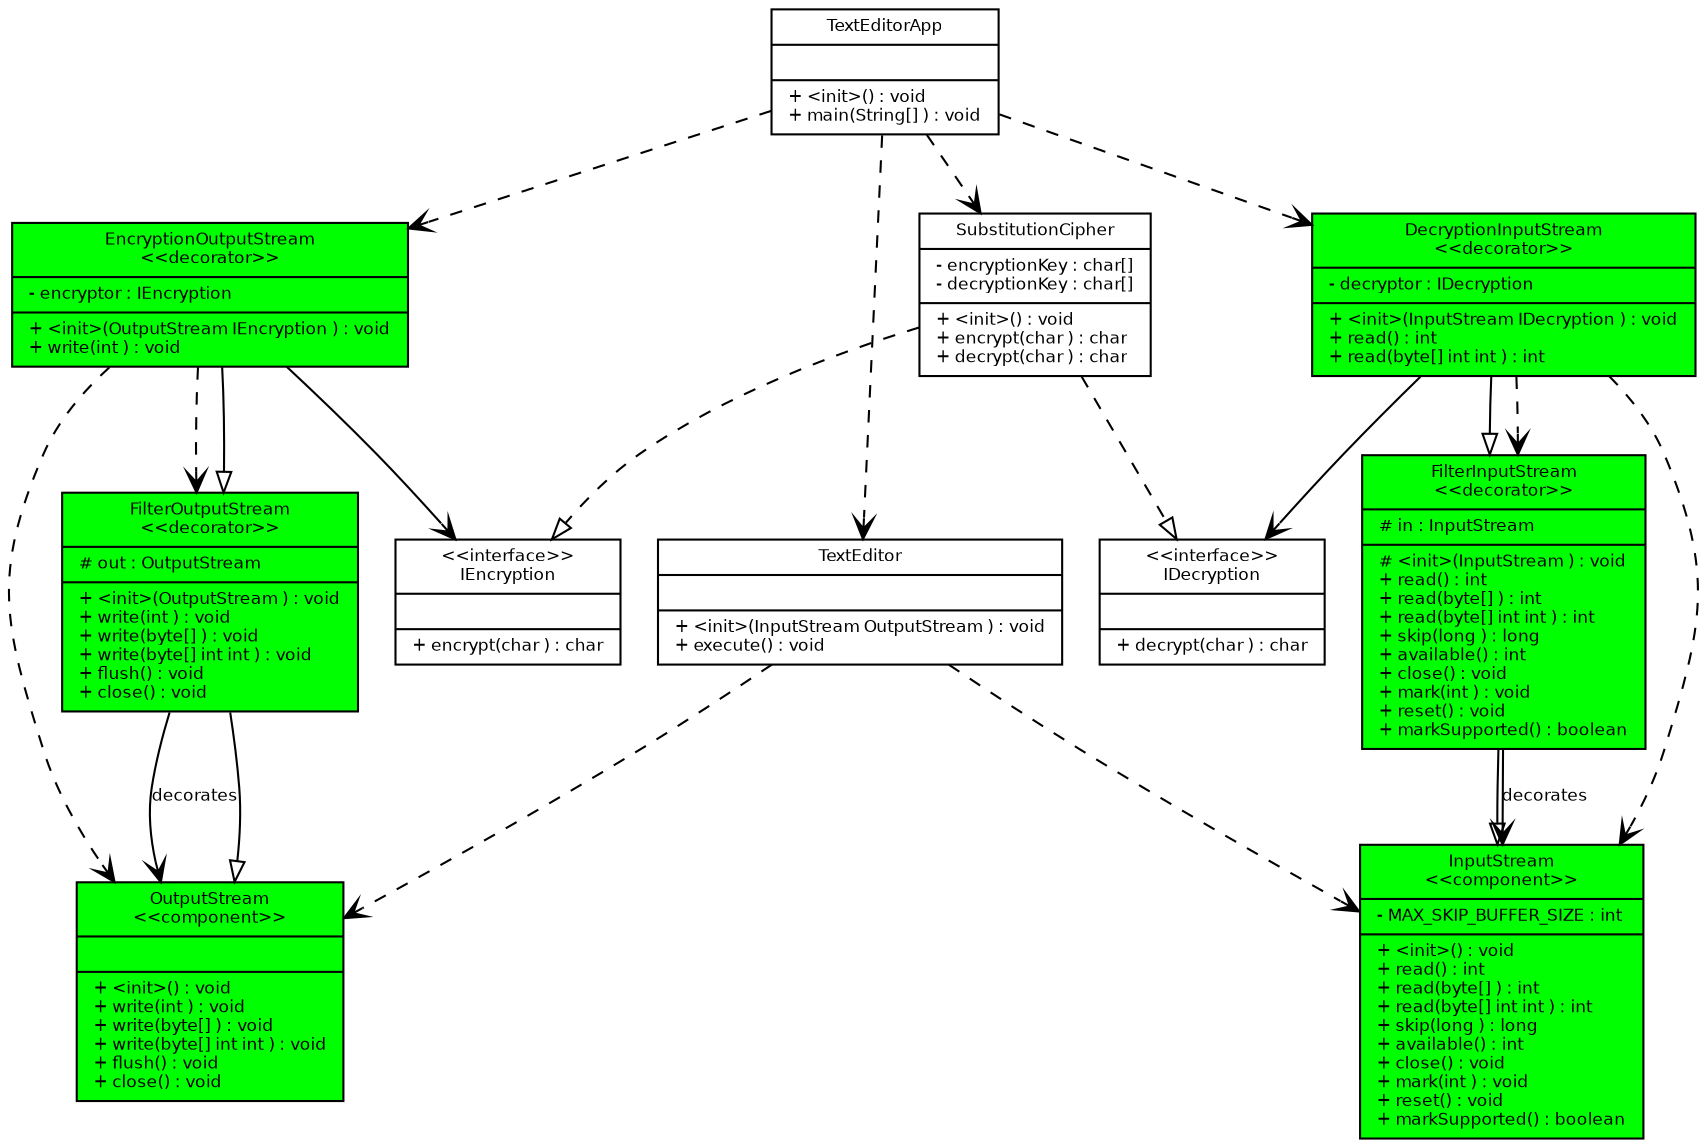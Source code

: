 digraph G {fontname = "Bitstream Vera Sans" fontsize = 8
 node [fontname ="Bitstream Vera Sans" fontsize = 8 shape = "record"] edge [fontname = "Bitstream Vera Sans" fontsize = 8]OutputStream[style=filled fillcolor=green color=black  label = "{OutputStream\n\<\<component\>\>||+ \<init\>() : void\l
+ write(int ) : void\l
+ write(byte[] ) : void\l
+ write(byte[] int int ) : void\l
+ flush() : void\l
+ close() : void\l
}"]
InputStream[style=filled fillcolor=green color=black  label = "{InputStream\n\<\<component\>\>|- MAX_SKIP_BUFFER_SIZE : int\l
|+ \<init\>() : void\l
+ read() : int\l
+ read(byte[] ) : int\l
+ read(byte[] int int ) : int\l
+ skip(long ) : long\l
+ available() : int\l
+ close() : void\l
+ mark(int ) : void\l
+ reset() : void\l
+ markSupported() : boolean\l
}"]
FilterInputStream[style=filled fillcolor=green color=black  label = "{FilterInputStream\n\<\<decorator\>\>|# in : InputStream\l
|# \<init\>(InputStream ) : void\l
+ read() : int\l
+ read(byte[] ) : int\l
+ read(byte[] int int ) : int\l
+ skip(long ) : long\l
+ available() : int\l
+ close() : void\l
+ mark(int ) : void\l
+ reset() : void\l
+ markSupported() : boolean\l
}"]
FilterOutputStream[style=filled fillcolor=green color=black  label = "{FilterOutputStream\n\<\<decorator\>\>|# out : OutputStream\l
|+ \<init\>(OutputStream ) : void\l
+ write(int ) : void\l
+ write(byte[] ) : void\l
+ write(byte[] int int ) : void\l
+ flush() : void\l
+ close() : void\l
}"]
DecryptionInputStream[style=filled fillcolor=green color=black  label = "{DecryptionInputStream\n\<\<decorator\>\>|- decryptor : IDecryption\l
|+ \<init\>(InputStream IDecryption ) : void\l
+ read() : int\l
+ read(byte[] int int ) : int\l
}"]
EncryptionOutputStream[style=filled fillcolor=green color=black  label = "{EncryptionOutputStream\n\<\<decorator\>\>|- encryptor : IEncryption\l
|+ \<init\>(OutputStream IEncryption ) : void\l
+ write(int ) : void\l
}"]
IDecryption[ color=black  label = "{\<\<interface\>\>\nIDecryption||+ decrypt(char ) : char\l
}"]
IEncryption[ color=black  label = "{\<\<interface\>\>\nIEncryption||+ encrypt(char ) : char\l
}"]
SubstitutionCipher[ color=black  label = "{SubstitutionCipher|- encryptionKey : char[]\l
- decryptionKey : char[]\l
|+ \<init\>() : void\l
+ encrypt(char ) : char\l
+ decrypt(char ) : char\l
}"]
TextEditor[ color=black  label = "{TextEditor||+ \<init\>(InputStream OutputStream ) : void\l
+ execute() : void\l
}"]
TextEditorApp[ color=black  label = "{TextEditorApp||+ \<init\>() : void\l
+ main(String[] ) : void\l
}"]
IDecryption[ color=black  label = "{\<\<interface\>\>\nIDecryption||+ decrypt(char ) : char\l
}"]
IEncryption[ color=black  label = "{\<\<interface\>\>\nIEncryption||+ encrypt(char ) : char\l
}"]
SubstitutionCipher[ color=black  label = "{SubstitutionCipher|- encryptionKey : char[]\l
- decryptionKey : char[]\l
|+ \<init\>() : void\l
+ encrypt(char ) : char\l
+ decrypt(char ) : char\l
}"]
TextEditor[ color=black  label = "{TextEditor||+ \<init\>(InputStream OutputStream ) : void\l
+ execute() : void\l
}"]
TextEditorApp[ color=black  label = "{TextEditorApp||+ \<init\>() : void\l
+ main(String[] ) : void\l
}"]
 edge [ arrowhead = onormal style = solid  color=black  label=""]
 DecryptionInputStream -> FilterInputStream
 edge [ arrowhead = vee style = dashed  color=black  label=""]
 EncryptionOutputStream -> FilterOutputStream
 edge [ arrowhead = vee style = dashed  color=black  label=""]
 TextEditorApp -> DecryptionInputStream
 edge [ arrowhead = onormal style = dashed  color=black  label=""]
 SubstitutionCipher -> IEncryption
 edge [ arrowhead = onormal style = solid  color=black  label=""]
 FilterInputStream -> InputStream
 edge [ arrowhead = vee style = solid  color=black  label=""]
 EncryptionOutputStream -> IEncryption
 edge [ arrowhead = vee style = dashed  color=black  label=""]
 TextEditorApp -> TextEditor
 edge [ arrowhead = vee style = solid  color=black  label="decorates" ]
 FilterInputStream -> InputStream
 edge [ arrowhead = vee style = dashed  color=black  label=""]
 EncryptionOutputStream -> OutputStream
 edge [ arrowhead = vee style = solid  color=black  label=""]
 DecryptionInputStream -> IDecryption
 edge [ arrowhead = onormal style = solid  color=black  label=""]
 EncryptionOutputStream -> FilterOutputStream
 edge [ arrowhead = vee style = dashed  color=black  label=""]
 TextEditor -> OutputStream
 edge [ arrowhead = vee style = dashed  color=black  label=""]
 DecryptionInputStream -> InputStream
 edge [ arrowhead = vee style = solid  color=black  label="decorates" ]
 FilterOutputStream -> OutputStream
 edge [ arrowhead = vee style = dashed  color=black  label=""]
 TextEditorApp -> SubstitutionCipher
 edge [ arrowhead = onormal style = solid  color=black  label=""]
 FilterOutputStream -> OutputStream
 edge [ arrowhead = vee style = dashed  color=black  label=""]
 TextEditor -> InputStream
 edge [ arrowhead = vee style = dashed  color=black  label=""]
 TextEditorApp -> EncryptionOutputStream
 edge [ arrowhead = onormal style = dashed  color=black  label=""]
 SubstitutionCipher -> IDecryption
 edge [ arrowhead = vee style = dashed  color=black  label=""]
 DecryptionInputStream -> FilterInputStream

}